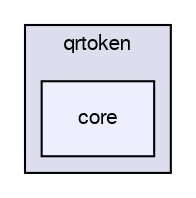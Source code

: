 digraph "C:/Users/I7/IdeaProjects/qrt-interface-sw/src/main/java/com/avixy/qrtoken/core" {
  bgcolor=transparent;
  compound=true
  node [ fontsize="10", fontname="FreeSans"];
  edge [ labelfontsize="10", labelfontname="FreeSans"];
  subgraph clusterdir_a2a9eb623d92a15ee6cd69e317a29e44 {
    graph [ bgcolor="#ddddee", pencolor="black", label="qrtoken" fontname="FreeSans", fontsize="10", URL="dir_a2a9eb623d92a15ee6cd69e317a29e44.html"]
  dir_5ad74f4542541773649d05c28ec891a1 [shape=box, label="core", style="filled", fillcolor="#eeeeff", pencolor="black", URL="dir_5ad74f4542541773649d05c28ec891a1.html"];
  }
}
